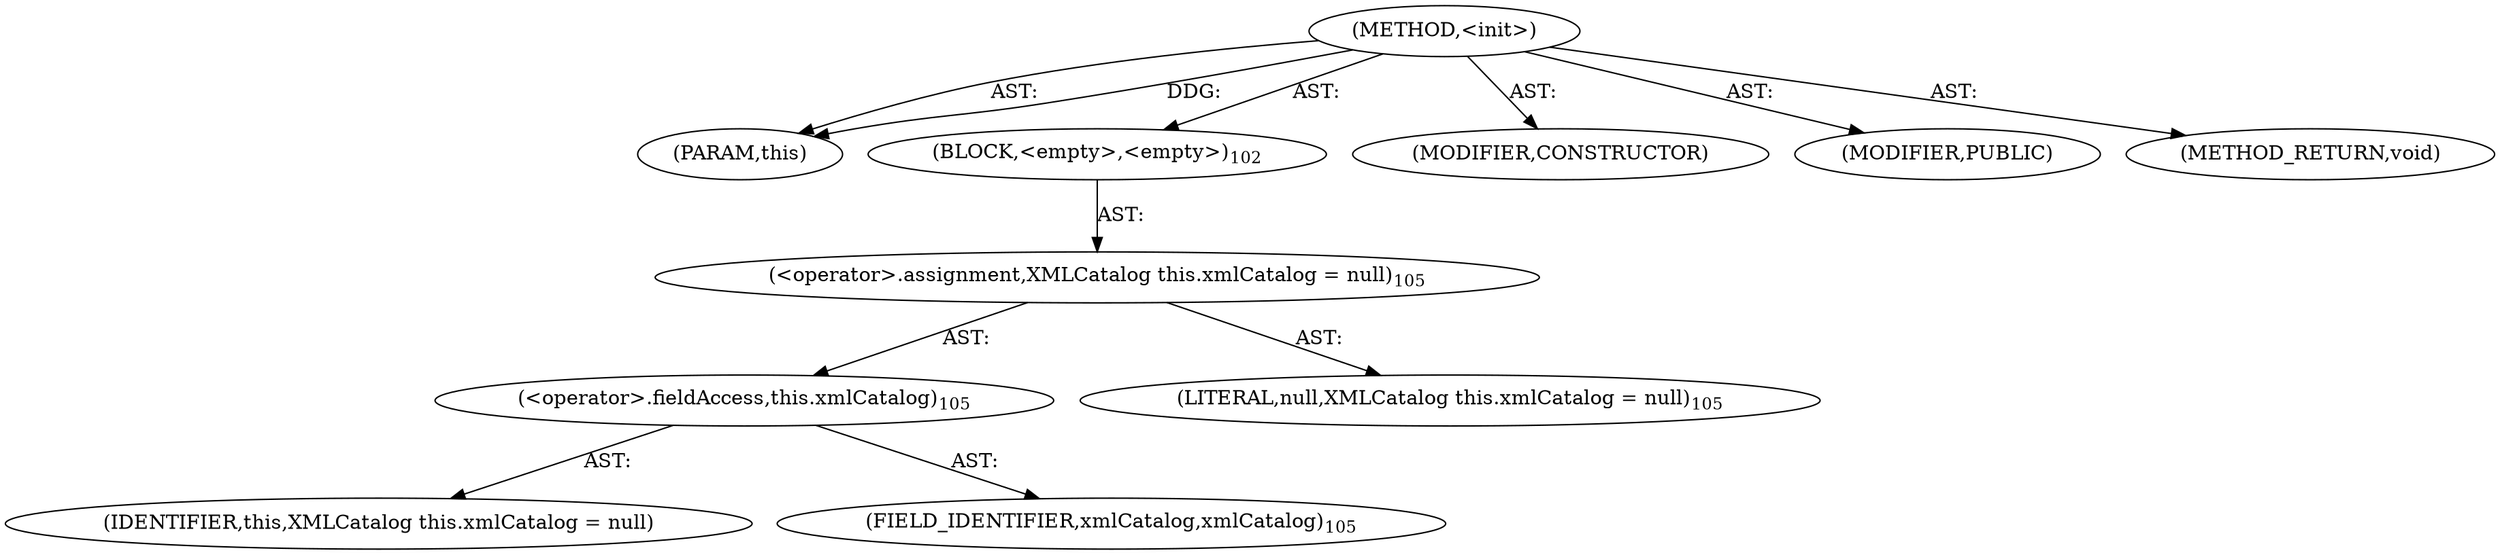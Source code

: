 digraph "&lt;init&gt;" {  
"111669149700" [label = <(METHOD,&lt;init&gt;)> ]
"115964117004" [label = <(PARAM,this)> ]
"25769803787" [label = <(BLOCK,&lt;empty&gt;,&lt;empty&gt;)<SUB>102</SUB>> ]
"30064771113" [label = <(&lt;operator&gt;.assignment,XMLCatalog this.xmlCatalog = null)<SUB>105</SUB>> ]
"30064771114" [label = <(&lt;operator&gt;.fieldAccess,this.xmlCatalog)<SUB>105</SUB>> ]
"68719476779" [label = <(IDENTIFIER,this,XMLCatalog this.xmlCatalog = null)> ]
"55834574851" [label = <(FIELD_IDENTIFIER,xmlCatalog,xmlCatalog)<SUB>105</SUB>> ]
"90194313217" [label = <(LITERAL,null,XMLCatalog this.xmlCatalog = null)<SUB>105</SUB>> ]
"133143986185" [label = <(MODIFIER,CONSTRUCTOR)> ]
"133143986186" [label = <(MODIFIER,PUBLIC)> ]
"128849018884" [label = <(METHOD_RETURN,void)> ]
  "111669149700" -> "115964117004"  [ label = "AST: "] 
  "111669149700" -> "25769803787"  [ label = "AST: "] 
  "111669149700" -> "133143986185"  [ label = "AST: "] 
  "111669149700" -> "133143986186"  [ label = "AST: "] 
  "111669149700" -> "128849018884"  [ label = "AST: "] 
  "25769803787" -> "30064771113"  [ label = "AST: "] 
  "30064771113" -> "30064771114"  [ label = "AST: "] 
  "30064771113" -> "90194313217"  [ label = "AST: "] 
  "30064771114" -> "68719476779"  [ label = "AST: "] 
  "30064771114" -> "55834574851"  [ label = "AST: "] 
  "111669149700" -> "115964117004"  [ label = "DDG: "] 
}
